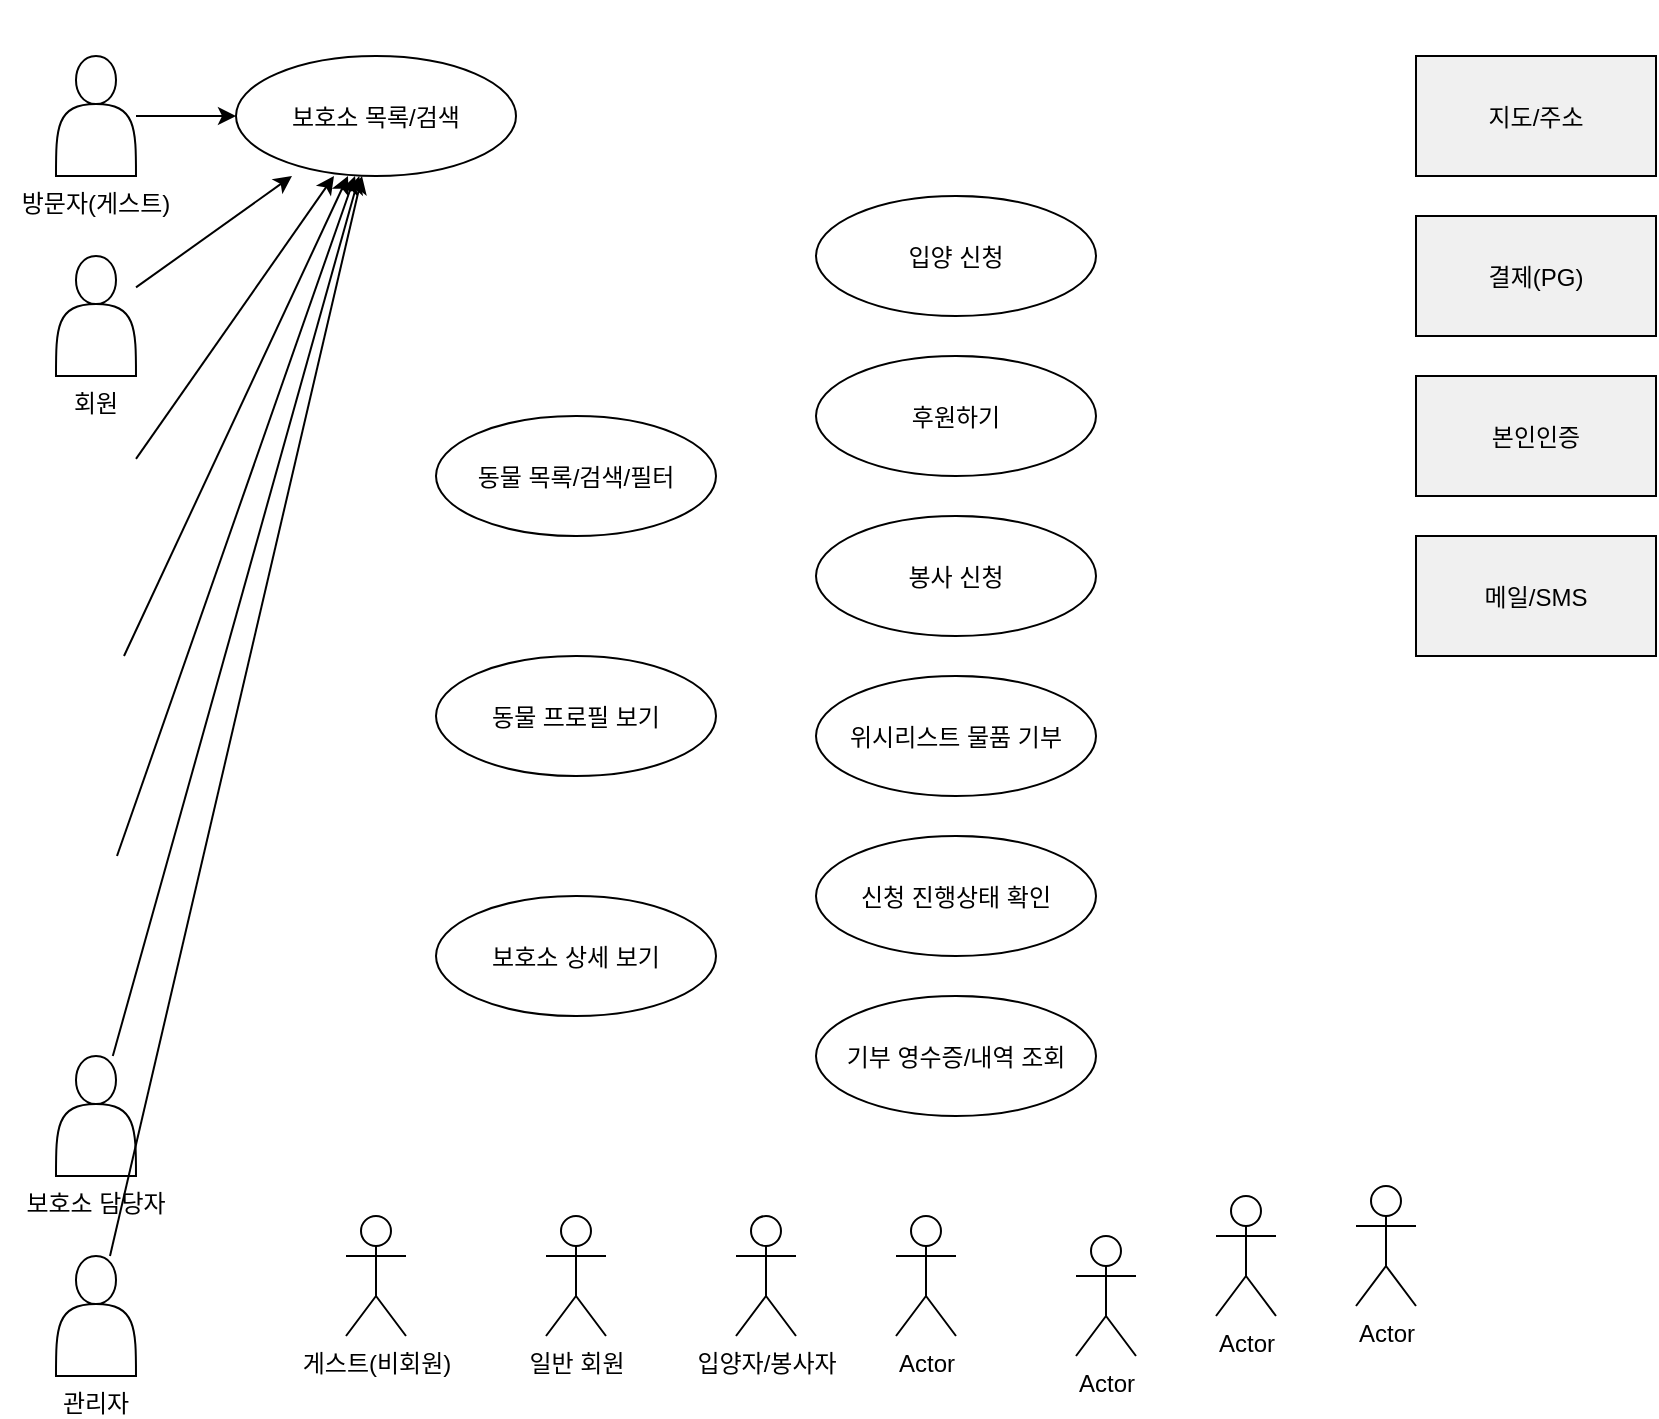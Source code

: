 <mxfile>
    <diagram name="펫 보호소 포털 UC 완전 최적화" id="0">
        <mxGraphModel dx="1216" dy="779" grid="1" gridSize="10" guides="1" tooltips="1" connect="1" arrows="1" fold="1" page="1" pageScale="1" pageWidth="827" pageHeight="1169" math="0" shadow="0">
            <root>
                <mxCell id="0"/>
                <mxCell id="1" parent="0"/>
                <mxCell id="2" style="edgeStyle=none;html=1;" edge="1" parent="1" source="Guest" target="UC_SearchShelter">
                    <mxGeometry relative="1" as="geometry"/>
                </mxCell>
                <mxCell id="Guest" value="방문자(게스트)" style="shape=actor;verticalLabelPosition=bottom;verticalAlign=top;" parent="1" vertex="1">
                    <mxGeometry x="20" y="20" width="40" height="60" as="geometry"/>
                </mxCell>
                <mxCell id="3" style="edgeStyle=none;html=1;" edge="1" parent="1" source="User" target="UC_SearchShelter">
                    <mxGeometry relative="1" as="geometry">
                        <mxPoint x="100" y="50" as="targetPoint"/>
                    </mxGeometry>
                </mxCell>
                <mxCell id="User" value="회원" style="shape=actor;verticalLabelPosition=bottom;verticalAlign=top;" parent="1" vertex="1">
                    <mxGeometry x="20" y="120" width="40" height="60" as="geometry"/>
                </mxCell>
                <mxCell id="4" style="edgeStyle=none;html=1;" edge="1" parent="1" target="UC_SearchShelter">
                    <mxGeometry relative="1" as="geometry">
                        <mxPoint x="60" y="221.429" as="sourcePoint"/>
                    </mxGeometry>
                </mxCell>
                <mxCell id="5" style="edgeStyle=none;html=1;" edge="1" parent="1" target="UC_SearchShelter">
                    <mxGeometry relative="1" as="geometry">
                        <mxPoint x="54" y="320" as="sourcePoint"/>
                    </mxGeometry>
                </mxCell>
                <mxCell id="6" style="edgeStyle=none;html=1;" edge="1" parent="1" target="UC_SearchShelter">
                    <mxGeometry relative="1" as="geometry">
                        <mxPoint x="50.5" y="420" as="sourcePoint"/>
                    </mxGeometry>
                </mxCell>
                <mxCell id="7" style="edgeStyle=none;html=1;" edge="1" parent="1" source="Shelter" target="UC_SearchShelter">
                    <mxGeometry relative="1" as="geometry"/>
                </mxCell>
                <mxCell id="Shelter" value="보호소 담당자" style="shape=actor;verticalLabelPosition=bottom;verticalAlign=top;" parent="1" vertex="1">
                    <mxGeometry x="20" y="520" width="40" height="60" as="geometry"/>
                </mxCell>
                <mxCell id="8" style="edgeStyle=none;html=1;" edge="1" parent="1" source="Admin" target="UC_SearchShelter">
                    <mxGeometry relative="1" as="geometry"/>
                </mxCell>
                <mxCell id="Admin" value="관리자" style="shape=actor;verticalLabelPosition=bottom;verticalAlign=top;" parent="1" vertex="1">
                    <mxGeometry x="20" y="620" width="40" height="60" as="geometry"/>
                </mxCell>
                <mxCell id="Map" value="지도/주소" style="shape=rectangle;fillColor=#f0f0f0;" parent="1" vertex="1">
                    <mxGeometry x="700" y="20" width="120" height="60" as="geometry"/>
                </mxCell>
                <mxCell id="PG" value="결제(PG)" style="shape=rectangle;fillColor=#f0f0f0;" parent="1" vertex="1">
                    <mxGeometry x="700" y="100" width="120" height="60" as="geometry"/>
                </mxCell>
                <mxCell id="KYC" value="본인인증" style="shape=rectangle;fillColor=#f0f0f0;" parent="1" vertex="1">
                    <mxGeometry x="700" y="180" width="120" height="60" as="geometry"/>
                </mxCell>
                <mxCell id="Notify" value="메일/SMS" style="shape=rectangle;fillColor=#f0f0f0;" parent="1" vertex="1">
                    <mxGeometry x="700" y="260" width="120" height="60" as="geometry"/>
                </mxCell>
                <mxCell id="UC_SearchShelter" value="보호소 목록/검색" style="shape=ellipse;" parent="1" vertex="1">
                    <mxGeometry x="110" y="20" width="140" height="60" as="geometry"/>
                </mxCell>
                <mxCell id="UC_BrowseAnimals" value="동물 목록/검색/필터" style="shape=ellipse;" parent="1" vertex="1">
                    <mxGeometry x="210" y="200" width="140" height="60" as="geometry"/>
                </mxCell>
                <mxCell id="UC_ViewAnimal" value="동물 프로필 보기" style="shape=ellipse;" parent="1" vertex="1">
                    <mxGeometry x="210" y="320" width="140" height="60" as="geometry"/>
                </mxCell>
                <mxCell id="UC_ViewShelter" value="보호소 상세 보기" style="shape=ellipse;" parent="1" vertex="1">
                    <mxGeometry x="210" y="440" width="140" height="60" as="geometry"/>
                </mxCell>
                <mxCell id="UC_Adopt" value="입양 신청" style="shape=ellipse;" parent="1" vertex="1">
                    <mxGeometry x="400" y="90" width="140" height="60" as="geometry"/>
                </mxCell>
                <mxCell id="UC_Donate" value="후원하기" style="shape=ellipse;" parent="1" vertex="1">
                    <mxGeometry x="400" y="170" width="140" height="60" as="geometry"/>
                </mxCell>
                <mxCell id="UC_Volunteer" value="봉사 신청" style="shape=ellipse;" parent="1" vertex="1">
                    <mxGeometry x="400" y="250" width="140" height="60" as="geometry"/>
                </mxCell>
                <mxCell id="UC_Wishlist" value="위시리스트 물품 기부" style="shape=ellipse;" parent="1" vertex="1">
                    <mxGeometry x="400" y="330" width="140" height="60" as="geometry"/>
                </mxCell>
                <mxCell id="UC_TrackStatus" value="신청 진행상태 확인" style="shape=ellipse;" parent="1" vertex="1">
                    <mxGeometry x="400" y="410" width="140" height="60" as="geometry"/>
                </mxCell>
                <mxCell id="UC_Receipt" value="기부 영수증/내역 조회" style="shape=ellipse;" parent="1" vertex="1">
                    <mxGeometry x="400" y="490" width="140" height="60" as="geometry"/>
                </mxCell>
                <mxCell id="e1" style="edgeStyle=orthogonalEdgeStyle;rounded=0;endArrow=classic;" parent="1" source="Guest" target="UC_SearchShelter" edge="1"/>
                <mxCell id="e2" style="edgeStyle=orthogonalEdgeStyle;rounded=0;endArrow=classic;" parent="1" source="Guest" target="UC_BrowseAnimals" edge="1"/>
                <mxCell id="e3" style="edgeStyle=orthogonalEdgeStyle;rounded=0;endArrow=classic;" parent="1" source="Guest" target="UC_ViewAnimal" edge="1"/>
                <mxCell id="e4" style="edgeStyle=orthogonalEdgeStyle;rounded=0;endArrow=classic;" parent="1" source="Guest" target="UC_ViewShelter" edge="1"/>
                <mxCell id="e5" style="edgeStyle=orthogonalEdgeStyle;rounded=0;endArrow=classic;" parent="1" source="User" target="UC_Adopt" edge="1"/>
                <mxCell id="e6" style="edgeStyle=orthogonalEdgeStyle;rounded=0;endArrow=classic;" parent="1" source="User" target="UC_Donate" edge="1"/>
                <mxCell id="e7" style="edgeStyle=orthogonalEdgeStyle;rounded=0;endArrow=classic;" parent="1" source="User" target="UC_Volunteer" edge="1"/>
                <mxCell id="e8" style="edgeStyle=orthogonalEdgeStyle;rounded=0;endArrow=classic;" parent="1" source="User" target="UC_Wishlist" edge="1"/>
                <mxCell id="e9" style="edgeStyle=orthogonalEdgeStyle;rounded=0;endArrow=classic;" parent="1" source="User" target="UC_TrackStatus" edge="1"/>
                <mxCell id="e10" style="edgeStyle=orthogonalEdgeStyle;rounded=0;endArrow=classic;" parent="1" source="User" target="UC_Receipt" edge="1"/>
                <mxCell id="e11" style="edgeStyle=orthogonalEdgeStyle;rounded=0;endArrow=classic;" parent="1" source="Adopter" target="UC_Adopt" edge="1"/>
                <mxCell id="e12" style="edgeStyle=orthogonalEdgeStyle;rounded=0;endArrow=classic;" parent="1" source="Donor" target="UC_Donate" edge="1"/>
                <mxCell id="e13" style="edgeStyle=orthogonalEdgeStyle;rounded=0;endArrow=classic;" parent="1" source="Volunteer" target="UC_Volunteer" edge="1"/>
                <mxCell id="e14" style="edgeStyle=orthogonalEdgeStyle;rounded=0;endArrow=classic;" parent="1" source="Shelter" edge="1"/>
                <mxCell id="e15" style="edgeStyle=orthogonalEdgeStyle;rounded=0;endArrow=classic;" parent="1" source="Shelter" edge="1"/>
                <mxCell id="e16" style="edgeStyle=orthogonalEdgeStyle;rounded=0;endArrow=classic;" parent="1" source="Shelter" edge="1"/>
                <mxCell id="e17" style="edgeStyle=orthogonalEdgeStyle;rounded=0;endArrow=classic;" parent="1" source="Shelter" edge="1"/>
                <mxCell id="e18" style="edgeStyle=orthogonalEdgeStyle;rounded=0;endArrow=classic;" parent="1" source="Shelter" edge="1"/>
                <mxCell id="e19" style="edgeStyle=orthogonalEdgeStyle;rounded=0;endArrow=classic;" parent="1" source="Shelter" edge="1"/>
                <mxCell id="e20" style="edgeStyle=orthogonalEdgeStyle;rounded=0;endArrow=classic;" parent="1" source="Admin" edge="1"/>
                <mxCell id="e21" style="edgeStyle=orthogonalEdgeStyle;rounded=0;endArrow=classic;" parent="1" source="Admin" edge="1"/>
                <mxCell id="e22" style="edgeStyle=orthogonalEdgeStyle;rounded=0;endArrow=classic;" parent="1" source="Admin" edge="1"/>
                <mxCell id="e23" style="edgeStyle=orthogonalEdgeStyle;rounded=0;endArrow=classic;" parent="1" source="Admin" edge="1"/>
                <mxCell id="e24" style="edgeStyle=orthogonalEdgeStyle;rounded=0;endArrow=classic;dashed=1;" parent="1" source="UC_Donate" edge="1"/>
                <mxCell id="e25" style="edgeStyle=orthogonalEdgeStyle;rounded=0;endArrow=classic;dashed=1;" parent="1" source="UC_Adopt" edge="1"/>
                <mxCell id="e26" style="edgeStyle=orthogonalEdgeStyle;rounded=0;endArrow=classic;dashed=1;" parent="1" source="UC_Volunteer" edge="1"/>
                <mxCell id="e27" style="edgeStyle=orthogonalEdgeStyle;rounded=0;endArrow=classic;dashed=1;" parent="1" source="UC_Adopt" edge="1"/>
                <mxCell id="e28" style="edgeStyle=orthogonalEdgeStyle;rounded=0;endArrow=classic;dashed=1;" parent="1" edge="1"/>
                <mxCell id="e29" style="edgeStyle=orthogonalEdgeStyle;rounded=0;endArrow=classic;" parent="1" target="PG" edge="1"/>
                <mxCell id="e30" style="edgeStyle=orthogonalEdgeStyle;rounded=0;endArrow=classic;" parent="1" target="KYC" edge="1"/>
                <mxCell id="e31" style="edgeStyle=orthogonalEdgeStyle;rounded=0;endArrow=classic;" parent="1" target="Notify" edge="1"/>
                <mxCell id="e32" style="edgeStyle=orthogonalEdgeStyle;rounded=0;endArrow=classic;" parent="1" source="UC_ViewShelter" edge="1"/>
                <mxCell id="e33" style="edgeStyle=orthogonalEdgeStyle;rounded=0;endArrow=classic;" parent="1" source="UC_ViewShelter" target="Map" edge="1"/>
                <mxCell id="9" value="게스트(비회원)" style="shape=umlActor;verticalLabelPosition=bottom;verticalAlign=top;html=1;outlineConnect=0;" vertex="1" parent="1">
                    <mxGeometry x="165" y="600" width="30" height="60" as="geometry"/>
                </mxCell>
                <mxCell id="10" value="Actor" style="shape=umlActor;verticalLabelPosition=bottom;verticalAlign=top;html=1;outlineConnect=0;" vertex="1" parent="1">
                    <mxGeometry x="670" y="585" width="30" height="60" as="geometry"/>
                </mxCell>
                <mxCell id="11" value="Actor" style="shape=umlActor;verticalLabelPosition=bottom;verticalAlign=top;html=1;outlineConnect=0;" vertex="1" parent="1">
                    <mxGeometry x="600" y="590" width="30" height="60" as="geometry"/>
                </mxCell>
                <mxCell id="12" value="Actor" style="shape=umlActor;verticalLabelPosition=bottom;verticalAlign=top;html=1;outlineConnect=0;" vertex="1" parent="1">
                    <mxGeometry x="530" y="610" width="30" height="60" as="geometry"/>
                </mxCell>
                <mxCell id="13" value="Actor" style="shape=umlActor;verticalLabelPosition=bottom;verticalAlign=top;html=1;outlineConnect=0;" vertex="1" parent="1">
                    <mxGeometry x="440" y="600" width="30" height="60" as="geometry"/>
                </mxCell>
                <mxCell id="14" value="입양자/봉사자" style="shape=umlActor;verticalLabelPosition=bottom;verticalAlign=top;html=1;outlineConnect=0;" vertex="1" parent="1">
                    <mxGeometry x="360" y="600" width="30" height="60" as="geometry"/>
                </mxCell>
                <mxCell id="15" value="일반 회원" style="shape=umlActor;verticalLabelPosition=bottom;verticalAlign=top;html=1;outlineConnect=0;" vertex="1" parent="1">
                    <mxGeometry x="265" y="600" width="30" height="60" as="geometry"/>
                </mxCell>
            </root>
        </mxGraphModel>
    </diagram>
</mxfile>